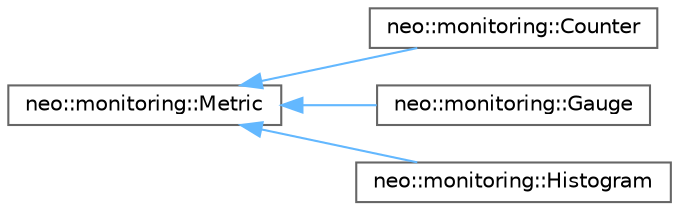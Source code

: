 digraph "Graphical Class Hierarchy"
{
 // LATEX_PDF_SIZE
  bgcolor="transparent";
  edge [fontname=Helvetica,fontsize=10,labelfontname=Helvetica,labelfontsize=10];
  node [fontname=Helvetica,fontsize=10,shape=box,height=0.2,width=0.4];
  rankdir="LR";
  Node0 [id="Node000000",label="neo::monitoring::Metric",height=0.2,width=0.4,color="grey40", fillcolor="white", style="filled",URL="$classneo_1_1monitoring_1_1_metric.html",tooltip="Base class for all metrics."];
  Node0 -> Node1 [id="edge240_Node000000_Node000001",dir="back",color="steelblue1",style="solid",tooltip=" "];
  Node1 [id="Node000001",label="neo::monitoring::Counter",height=0.2,width=0.4,color="grey40", fillcolor="white", style="filled",URL="$classneo_1_1monitoring_1_1_counter.html",tooltip="Counter metric - monotonically increasing value."];
  Node0 -> Node2 [id="edge241_Node000000_Node000002",dir="back",color="steelblue1",style="solid",tooltip=" "];
  Node2 [id="Node000002",label="neo::monitoring::Gauge",height=0.2,width=0.4,color="grey40", fillcolor="white", style="filled",URL="$classneo_1_1monitoring_1_1_gauge.html",tooltip="Gauge metric - value that can go up or down."];
  Node0 -> Node3 [id="edge242_Node000000_Node000003",dir="back",color="steelblue1",style="solid",tooltip=" "];
  Node3 [id="Node000003",label="neo::monitoring::Histogram",height=0.2,width=0.4,color="grey40", fillcolor="white", style="filled",URL="$classneo_1_1monitoring_1_1_histogram.html",tooltip="Histogram metric - distribution of values."];
}
